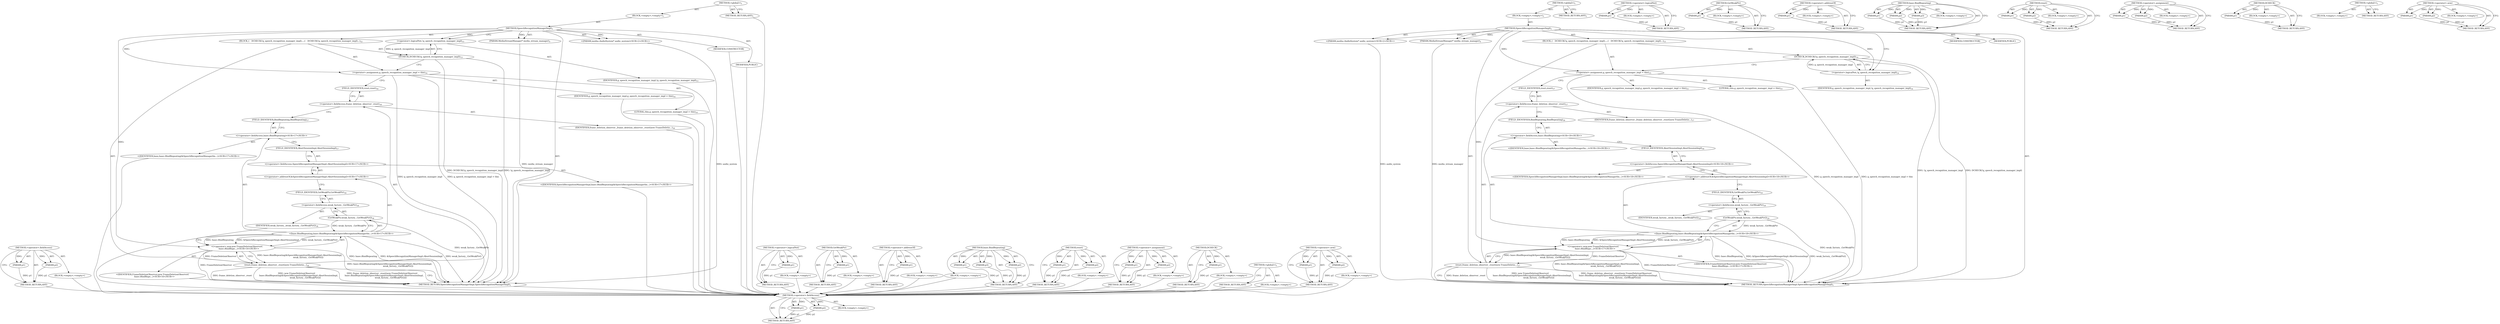 digraph "&lt;operator&gt;.new" {
vulnerable_81 [label=<(METHOD,&lt;operator&gt;.fieldAccess)>];
vulnerable_82 [label=<(PARAM,p1)>];
vulnerable_83 [label=<(PARAM,p2)>];
vulnerable_84 [label=<(BLOCK,&lt;empty&gt;,&lt;empty&gt;)>];
vulnerable_85 [label=<(METHOD_RETURN,ANY)>];
vulnerable_6 [label=<(METHOD,&lt;global&gt;)<SUB>1</SUB>>];
vulnerable_7 [label=<(BLOCK,&lt;empty&gt;,&lt;empty&gt;)<SUB>1</SUB>>];
vulnerable_8 [label=<(METHOD,SpeechRecognitionManagerImpl)<SUB>1</SUB>>];
vulnerable_9 [label="<(PARAM,media::AudioSystem* audio_system)<SUB>2</SUB>>"];
vulnerable_10 [label=<(PARAM,MediaStreamManager* media_stream_manager)<SUB>3</SUB>>];
vulnerable_11 [label=<(BLOCK,{
   DCHECK(!g_speech_recognition_manager_impl)...,{
   DCHECK(!g_speech_recognition_manager_impl)...)<SUB>12</SUB>>];
vulnerable_12 [label=<(DCHECK,DCHECK(!g_speech_recognition_manager_impl))<SUB>13</SUB>>];
vulnerable_13 [label=<(&lt;operator&gt;.logicalNot,!g_speech_recognition_manager_impl)<SUB>13</SUB>>];
vulnerable_14 [label=<(IDENTIFIER,g_speech_recognition_manager_impl,!g_speech_recognition_manager_impl)<SUB>13</SUB>>];
vulnerable_15 [label=<(&lt;operator&gt;.assignment,g_speech_recognition_manager_impl = this)<SUB>14</SUB>>];
vulnerable_16 [label=<(IDENTIFIER,g_speech_recognition_manager_impl,g_speech_recognition_manager_impl = this)<SUB>14</SUB>>];
vulnerable_17 [label=<(LITERAL,this,g_speech_recognition_manager_impl = this)<SUB>14</SUB>>];
vulnerable_18 [label=<(reset,frame_deletion_observer_.reset(new FrameDeletio...)<SUB>16</SUB>>];
vulnerable_19 [label=<(&lt;operator&gt;.fieldAccess,frame_deletion_observer_.reset)<SUB>16</SUB>>];
vulnerable_20 [label=<(IDENTIFIER,frame_deletion_observer_,frame_deletion_observer_.reset(new FrameDeletio...)<SUB>16</SUB>>];
vulnerable_21 [label=<(FIELD_IDENTIFIER,reset,reset)<SUB>16</SUB>>];
vulnerable_22 [label="<(&lt;operator&gt;.new,new FrameDeletionObserver(
      base::BindRepe...)<SUB>16</SUB>>"];
vulnerable_23 [label="<(IDENTIFIER,FrameDeletionObserver,new FrameDeletionObserver(
      base::BindRepe...)<SUB>16</SUB>>"];
vulnerable_24 [label="<(base.BindRepeating,base::BindRepeating(&amp;SpeechRecognitionManagerIm...)<SUB>17</SUB>>"];
vulnerable_25 [label="<(&lt;operator&gt;.fieldAccess,base::BindRepeating)<SUB>17</SUB>>"];
vulnerable_26 [label="<(IDENTIFIER,base,base::BindRepeating(&amp;SpeechRecognitionManagerIm...)<SUB>17</SUB>>"];
vulnerable_27 [label=<(FIELD_IDENTIFIER,BindRepeating,BindRepeating)<SUB>17</SUB>>];
vulnerable_28 [label="<(&lt;operator&gt;.addressOf,&amp;SpeechRecognitionManagerImpl::AbortSessionImpl)<SUB>17</SUB>>"];
vulnerable_29 [label="<(&lt;operator&gt;.fieldAccess,SpeechRecognitionManagerImpl::AbortSessionImpl)<SUB>17</SUB>>"];
vulnerable_30 [label="<(IDENTIFIER,SpeechRecognitionManagerImpl,base::BindRepeating(&amp;SpeechRecognitionManagerIm...)<SUB>17</SUB>>"];
vulnerable_31 [label=<(FIELD_IDENTIFIER,AbortSessionImpl,AbortSessionImpl)<SUB>17</SUB>>];
vulnerable_32 [label=<(GetWeakPtr,weak_factory_.GetWeakPtr())<SUB>18</SUB>>];
vulnerable_33 [label=<(&lt;operator&gt;.fieldAccess,weak_factory_.GetWeakPtr)<SUB>18</SUB>>];
vulnerable_34 [label=<(IDENTIFIER,weak_factory_,weak_factory_.GetWeakPtr())<SUB>18</SUB>>];
vulnerable_35 [label=<(FIELD_IDENTIFIER,GetWeakPtr,GetWeakPtr)<SUB>18</SUB>>];
vulnerable_36 [label=<(MODIFIER,CONSTRUCTOR)>];
vulnerable_37 [label=<(MODIFIER,PUBLIC)>];
vulnerable_38 [label=<(METHOD_RETURN,SpeechRecognitionManagerImpl.SpeechRecognitionManagerImpl)<SUB>1</SUB>>];
vulnerable_40 [label=<(METHOD_RETURN,ANY)<SUB>1</SUB>>];
vulnerable_67 [label=<(METHOD,&lt;operator&gt;.logicalNot)>];
vulnerable_68 [label=<(PARAM,p1)>];
vulnerable_69 [label=<(BLOCK,&lt;empty&gt;,&lt;empty&gt;)>];
vulnerable_70 [label=<(METHOD_RETURN,ANY)>];
vulnerable_101 [label=<(METHOD,GetWeakPtr)>];
vulnerable_102 [label=<(PARAM,p1)>];
vulnerable_103 [label=<(BLOCK,&lt;empty&gt;,&lt;empty&gt;)>];
vulnerable_104 [label=<(METHOD_RETURN,ANY)>];
vulnerable_97 [label=<(METHOD,&lt;operator&gt;.addressOf)>];
vulnerable_98 [label=<(PARAM,p1)>];
vulnerable_99 [label=<(BLOCK,&lt;empty&gt;,&lt;empty&gt;)>];
vulnerable_100 [label=<(METHOD_RETURN,ANY)>];
vulnerable_91 [label=<(METHOD,base.BindRepeating)>];
vulnerable_92 [label=<(PARAM,p1)>];
vulnerable_93 [label=<(PARAM,p2)>];
vulnerable_94 [label=<(PARAM,p3)>];
vulnerable_95 [label=<(BLOCK,&lt;empty&gt;,&lt;empty&gt;)>];
vulnerable_96 [label=<(METHOD_RETURN,ANY)>];
vulnerable_76 [label=<(METHOD,reset)>];
vulnerable_77 [label=<(PARAM,p1)>];
vulnerable_78 [label=<(PARAM,p2)>];
vulnerable_79 [label=<(BLOCK,&lt;empty&gt;,&lt;empty&gt;)>];
vulnerable_80 [label=<(METHOD_RETURN,ANY)>];
vulnerable_71 [label=<(METHOD,&lt;operator&gt;.assignment)>];
vulnerable_72 [label=<(PARAM,p1)>];
vulnerable_73 [label=<(PARAM,p2)>];
vulnerable_74 [label=<(BLOCK,&lt;empty&gt;,&lt;empty&gt;)>];
vulnerable_75 [label=<(METHOD_RETURN,ANY)>];
vulnerable_63 [label=<(METHOD,DCHECK)>];
vulnerable_64 [label=<(PARAM,p1)>];
vulnerable_65 [label=<(BLOCK,&lt;empty&gt;,&lt;empty&gt;)>];
vulnerable_66 [label=<(METHOD_RETURN,ANY)>];
vulnerable_57 [label=<(METHOD,&lt;global&gt;)<SUB>1</SUB>>];
vulnerable_58 [label=<(BLOCK,&lt;empty&gt;,&lt;empty&gt;)>];
vulnerable_59 [label=<(METHOD_RETURN,ANY)>];
vulnerable_86 [label=<(METHOD,&lt;operator&gt;.new)>];
vulnerable_87 [label=<(PARAM,p1)>];
vulnerable_88 [label=<(PARAM,p2)>];
vulnerable_89 [label=<(BLOCK,&lt;empty&gt;,&lt;empty&gt;)>];
vulnerable_90 [label=<(METHOD_RETURN,ANY)>];
fixed_81 [label=<(METHOD,&lt;operator&gt;.fieldAccess)>];
fixed_82 [label=<(PARAM,p1)>];
fixed_83 [label=<(PARAM,p2)>];
fixed_84 [label=<(BLOCK,&lt;empty&gt;,&lt;empty&gt;)>];
fixed_85 [label=<(METHOD_RETURN,ANY)>];
fixed_6 [label=<(METHOD,&lt;global&gt;)<SUB>1</SUB>>];
fixed_7 [label=<(BLOCK,&lt;empty&gt;,&lt;empty&gt;)<SUB>1</SUB>>];
fixed_8 [label=<(METHOD,SpeechRecognitionManagerImpl)<SUB>1</SUB>>];
fixed_9 [label="<(PARAM,media::AudioSystem* audio_system)<SUB>2</SUB>>"];
fixed_10 [label=<(PARAM,MediaStreamManager* media_stream_manager)<SUB>3</SUB>>];
fixed_11 [label=<(BLOCK,{
   DCHECK(!g_speech_recognition_manager_impl)...,{
   DCHECK(!g_speech_recognition_manager_impl)...)<SUB>13</SUB>>];
fixed_12 [label=<(DCHECK,DCHECK(!g_speech_recognition_manager_impl))<SUB>14</SUB>>];
fixed_13 [label=<(&lt;operator&gt;.logicalNot,!g_speech_recognition_manager_impl)<SUB>14</SUB>>];
fixed_14 [label=<(IDENTIFIER,g_speech_recognition_manager_impl,!g_speech_recognition_manager_impl)<SUB>14</SUB>>];
fixed_15 [label=<(&lt;operator&gt;.assignment,g_speech_recognition_manager_impl = this)<SUB>15</SUB>>];
fixed_16 [label=<(IDENTIFIER,g_speech_recognition_manager_impl,g_speech_recognition_manager_impl = this)<SUB>15</SUB>>];
fixed_17 [label=<(LITERAL,this,g_speech_recognition_manager_impl = this)<SUB>15</SUB>>];
fixed_18 [label=<(reset,frame_deletion_observer_.reset(new FrameDeletio...)<SUB>17</SUB>>];
fixed_19 [label=<(&lt;operator&gt;.fieldAccess,frame_deletion_observer_.reset)<SUB>17</SUB>>];
fixed_20 [label=<(IDENTIFIER,frame_deletion_observer_,frame_deletion_observer_.reset(new FrameDeletio...)<SUB>17</SUB>>];
fixed_21 [label=<(FIELD_IDENTIFIER,reset,reset)<SUB>17</SUB>>];
fixed_22 [label="<(&lt;operator&gt;.new,new FrameDeletionObserver(
      base::BindRepe...)<SUB>17</SUB>>"];
fixed_23 [label="<(IDENTIFIER,FrameDeletionObserver,new FrameDeletionObserver(
      base::BindRepe...)<SUB>17</SUB>>"];
fixed_24 [label="<(base.BindRepeating,base::BindRepeating(&amp;SpeechRecognitionManagerIm...)<SUB>18</SUB>>"];
fixed_25 [label="<(&lt;operator&gt;.fieldAccess,base::BindRepeating)<SUB>18</SUB>>"];
fixed_26 [label="<(IDENTIFIER,base,base::BindRepeating(&amp;SpeechRecognitionManagerIm...)<SUB>18</SUB>>"];
fixed_27 [label=<(FIELD_IDENTIFIER,BindRepeating,BindRepeating)<SUB>18</SUB>>];
fixed_28 [label="<(&lt;operator&gt;.addressOf,&amp;SpeechRecognitionManagerImpl::AbortSessionImpl)<SUB>18</SUB>>"];
fixed_29 [label="<(&lt;operator&gt;.fieldAccess,SpeechRecognitionManagerImpl::AbortSessionImpl)<SUB>18</SUB>>"];
fixed_30 [label="<(IDENTIFIER,SpeechRecognitionManagerImpl,base::BindRepeating(&amp;SpeechRecognitionManagerIm...)<SUB>18</SUB>>"];
fixed_31 [label=<(FIELD_IDENTIFIER,AbortSessionImpl,AbortSessionImpl)<SUB>18</SUB>>];
fixed_32 [label=<(GetWeakPtr,weak_factory_.GetWeakPtr())<SUB>19</SUB>>];
fixed_33 [label=<(&lt;operator&gt;.fieldAccess,weak_factory_.GetWeakPtr)<SUB>19</SUB>>];
fixed_34 [label=<(IDENTIFIER,weak_factory_,weak_factory_.GetWeakPtr())<SUB>19</SUB>>];
fixed_35 [label=<(FIELD_IDENTIFIER,GetWeakPtr,GetWeakPtr)<SUB>19</SUB>>];
fixed_36 [label=<(MODIFIER,CONSTRUCTOR)>];
fixed_37 [label=<(MODIFIER,PUBLIC)>];
fixed_38 [label=<(METHOD_RETURN,SpeechRecognitionManagerImpl.SpeechRecognitionManagerImpl)<SUB>1</SUB>>];
fixed_40 [label=<(METHOD_RETURN,ANY)<SUB>1</SUB>>];
fixed_67 [label=<(METHOD,&lt;operator&gt;.logicalNot)>];
fixed_68 [label=<(PARAM,p1)>];
fixed_69 [label=<(BLOCK,&lt;empty&gt;,&lt;empty&gt;)>];
fixed_70 [label=<(METHOD_RETURN,ANY)>];
fixed_101 [label=<(METHOD,GetWeakPtr)>];
fixed_102 [label=<(PARAM,p1)>];
fixed_103 [label=<(BLOCK,&lt;empty&gt;,&lt;empty&gt;)>];
fixed_104 [label=<(METHOD_RETURN,ANY)>];
fixed_97 [label=<(METHOD,&lt;operator&gt;.addressOf)>];
fixed_98 [label=<(PARAM,p1)>];
fixed_99 [label=<(BLOCK,&lt;empty&gt;,&lt;empty&gt;)>];
fixed_100 [label=<(METHOD_RETURN,ANY)>];
fixed_91 [label=<(METHOD,base.BindRepeating)>];
fixed_92 [label=<(PARAM,p1)>];
fixed_93 [label=<(PARAM,p2)>];
fixed_94 [label=<(PARAM,p3)>];
fixed_95 [label=<(BLOCK,&lt;empty&gt;,&lt;empty&gt;)>];
fixed_96 [label=<(METHOD_RETURN,ANY)>];
fixed_76 [label=<(METHOD,reset)>];
fixed_77 [label=<(PARAM,p1)>];
fixed_78 [label=<(PARAM,p2)>];
fixed_79 [label=<(BLOCK,&lt;empty&gt;,&lt;empty&gt;)>];
fixed_80 [label=<(METHOD_RETURN,ANY)>];
fixed_71 [label=<(METHOD,&lt;operator&gt;.assignment)>];
fixed_72 [label=<(PARAM,p1)>];
fixed_73 [label=<(PARAM,p2)>];
fixed_74 [label=<(BLOCK,&lt;empty&gt;,&lt;empty&gt;)>];
fixed_75 [label=<(METHOD_RETURN,ANY)>];
fixed_63 [label=<(METHOD,DCHECK)>];
fixed_64 [label=<(PARAM,p1)>];
fixed_65 [label=<(BLOCK,&lt;empty&gt;,&lt;empty&gt;)>];
fixed_66 [label=<(METHOD_RETURN,ANY)>];
fixed_57 [label=<(METHOD,&lt;global&gt;)<SUB>1</SUB>>];
fixed_58 [label=<(BLOCK,&lt;empty&gt;,&lt;empty&gt;)>];
fixed_59 [label=<(METHOD_RETURN,ANY)>];
fixed_86 [label=<(METHOD,&lt;operator&gt;.new)>];
fixed_87 [label=<(PARAM,p1)>];
fixed_88 [label=<(PARAM,p2)>];
fixed_89 [label=<(BLOCK,&lt;empty&gt;,&lt;empty&gt;)>];
fixed_90 [label=<(METHOD_RETURN,ANY)>];
vulnerable_81 -> vulnerable_82  [key=0, label="AST: "];
vulnerable_81 -> vulnerable_82  [key=1, label="DDG: "];
vulnerable_81 -> vulnerable_84  [key=0, label="AST: "];
vulnerable_81 -> vulnerable_83  [key=0, label="AST: "];
vulnerable_81 -> vulnerable_83  [key=1, label="DDG: "];
vulnerable_81 -> vulnerable_85  [key=0, label="AST: "];
vulnerable_81 -> vulnerable_85  [key=1, label="CFG: "];
vulnerable_82 -> vulnerable_85  [key=0, label="DDG: p1"];
vulnerable_83 -> vulnerable_85  [key=0, label="DDG: p2"];
vulnerable_84 -> fixed_81  [key=0];
vulnerable_85 -> fixed_81  [key=0];
vulnerable_6 -> vulnerable_7  [key=0, label="AST: "];
vulnerable_6 -> vulnerable_40  [key=0, label="AST: "];
vulnerable_6 -> vulnerable_40  [key=1, label="CFG: "];
vulnerable_7 -> vulnerable_8  [key=0, label="AST: "];
vulnerable_8 -> vulnerable_9  [key=0, label="AST: "];
vulnerable_8 -> vulnerable_9  [key=1, label="DDG: "];
vulnerable_8 -> vulnerable_10  [key=0, label="AST: "];
vulnerable_8 -> vulnerable_10  [key=1, label="DDG: "];
vulnerable_8 -> vulnerable_11  [key=0, label="AST: "];
vulnerable_8 -> vulnerable_36  [key=0, label="AST: "];
vulnerable_8 -> vulnerable_37  [key=0, label="AST: "];
vulnerable_8 -> vulnerable_38  [key=0, label="AST: "];
vulnerable_8 -> vulnerable_13  [key=0, label="CFG: "];
vulnerable_8 -> vulnerable_13  [key=1, label="DDG: "];
vulnerable_8 -> vulnerable_15  [key=0, label="DDG: "];
vulnerable_8 -> vulnerable_22  [key=0, label="DDG: "];
vulnerable_9 -> vulnerable_38  [key=0, label="DDG: audio_system"];
vulnerable_10 -> vulnerable_38  [key=0, label="DDG: media_stream_manager"];
vulnerable_11 -> vulnerable_12  [key=0, label="AST: "];
vulnerable_11 -> vulnerable_15  [key=0, label="AST: "];
vulnerable_11 -> vulnerable_18  [key=0, label="AST: "];
vulnerable_12 -> vulnerable_13  [key=0, label="AST: "];
vulnerable_12 -> vulnerable_15  [key=0, label="CFG: "];
vulnerable_12 -> vulnerable_38  [key=0, label="DDG: !g_speech_recognition_manager_impl"];
vulnerable_12 -> vulnerable_38  [key=1, label="DDG: DCHECK(!g_speech_recognition_manager_impl)"];
vulnerable_13 -> vulnerable_14  [key=0, label="AST: "];
vulnerable_13 -> vulnerable_12  [key=0, label="CFG: "];
vulnerable_13 -> vulnerable_12  [key=1, label="DDG: g_speech_recognition_manager_impl"];
vulnerable_14 -> fixed_81  [key=0];
vulnerable_15 -> vulnerable_16  [key=0, label="AST: "];
vulnerable_15 -> vulnerable_17  [key=0, label="AST: "];
vulnerable_15 -> vulnerable_21  [key=0, label="CFG: "];
vulnerable_15 -> vulnerable_38  [key=0, label="DDG: g_speech_recognition_manager_impl"];
vulnerable_15 -> vulnerable_38  [key=1, label="DDG: g_speech_recognition_manager_impl = this"];
vulnerable_16 -> fixed_81  [key=0];
vulnerable_17 -> fixed_81  [key=0];
vulnerable_18 -> vulnerable_19  [key=0, label="AST: "];
vulnerable_18 -> vulnerable_22  [key=0, label="AST: "];
vulnerable_18 -> vulnerable_38  [key=0, label="CFG: "];
vulnerable_18 -> vulnerable_38  [key=1, label="DDG: frame_deletion_observer_.reset"];
vulnerable_18 -> vulnerable_38  [key=2, label="DDG: new FrameDeletionObserver(
      base::BindRepeating(&amp;SpeechRecognitionManagerImpl::AbortSessionImpl,
                          weak_factory_.GetWeakPtr()))"];
vulnerable_18 -> vulnerable_38  [key=3, label="DDG: frame_deletion_observer_.reset(new FrameDeletionObserver(
      base::BindRepeating(&amp;SpeechRecognitionManagerImpl::AbortSessionImpl,
                          weak_factory_.GetWeakPtr())))"];
vulnerable_19 -> vulnerable_20  [key=0, label="AST: "];
vulnerable_19 -> vulnerable_21  [key=0, label="AST: "];
vulnerable_19 -> vulnerable_27  [key=0, label="CFG: "];
vulnerable_20 -> fixed_81  [key=0];
vulnerable_21 -> vulnerable_19  [key=0, label="CFG: "];
vulnerable_22 -> vulnerable_23  [key=0, label="AST: "];
vulnerable_22 -> vulnerable_24  [key=0, label="AST: "];
vulnerable_22 -> vulnerable_18  [key=0, label="CFG: "];
vulnerable_22 -> vulnerable_18  [key=1, label="DDG: FrameDeletionObserver"];
vulnerable_22 -> vulnerable_18  [key=2, label="DDG: base::BindRepeating(&amp;SpeechRecognitionManagerImpl::AbortSessionImpl,
                          weak_factory_.GetWeakPtr())"];
vulnerable_22 -> vulnerable_38  [key=0, label="DDG: base::BindRepeating(&amp;SpeechRecognitionManagerImpl::AbortSessionImpl,
                          weak_factory_.GetWeakPtr())"];
vulnerable_22 -> vulnerable_38  [key=1, label="DDG: FrameDeletionObserver"];
vulnerable_23 -> fixed_81  [key=0];
vulnerable_24 -> vulnerable_25  [key=0, label="AST: "];
vulnerable_24 -> vulnerable_28  [key=0, label="AST: "];
vulnerable_24 -> vulnerable_32  [key=0, label="AST: "];
vulnerable_24 -> vulnerable_22  [key=0, label="CFG: "];
vulnerable_24 -> vulnerable_22  [key=1, label="DDG: base::BindRepeating"];
vulnerable_24 -> vulnerable_22  [key=2, label="DDG: &amp;SpeechRecognitionManagerImpl::AbortSessionImpl"];
vulnerable_24 -> vulnerable_22  [key=3, label="DDG: weak_factory_.GetWeakPtr()"];
vulnerable_24 -> vulnerable_38  [key=0, label="DDG: base::BindRepeating"];
vulnerable_24 -> vulnerable_38  [key=1, label="DDG: &amp;SpeechRecognitionManagerImpl::AbortSessionImpl"];
vulnerable_24 -> vulnerable_38  [key=2, label="DDG: weak_factory_.GetWeakPtr()"];
vulnerable_25 -> vulnerable_26  [key=0, label="AST: "];
vulnerable_25 -> vulnerable_27  [key=0, label="AST: "];
vulnerable_25 -> vulnerable_31  [key=0, label="CFG: "];
vulnerable_26 -> fixed_81  [key=0];
vulnerable_27 -> vulnerable_25  [key=0, label="CFG: "];
vulnerable_28 -> vulnerable_29  [key=0, label="AST: "];
vulnerable_28 -> vulnerable_35  [key=0, label="CFG: "];
vulnerable_29 -> vulnerable_30  [key=0, label="AST: "];
vulnerable_29 -> vulnerable_31  [key=0, label="AST: "];
vulnerable_29 -> vulnerable_28  [key=0, label="CFG: "];
vulnerable_30 -> fixed_81  [key=0];
vulnerable_31 -> vulnerable_29  [key=0, label="CFG: "];
vulnerable_32 -> vulnerable_33  [key=0, label="AST: "];
vulnerable_32 -> vulnerable_24  [key=0, label="CFG: "];
vulnerable_32 -> vulnerable_24  [key=1, label="DDG: weak_factory_.GetWeakPtr"];
vulnerable_32 -> vulnerable_38  [key=0, label="DDG: weak_factory_.GetWeakPtr"];
vulnerable_33 -> vulnerable_34  [key=0, label="AST: "];
vulnerable_33 -> vulnerable_35  [key=0, label="AST: "];
vulnerable_33 -> vulnerable_32  [key=0, label="CFG: "];
vulnerable_34 -> fixed_81  [key=0];
vulnerable_35 -> vulnerable_33  [key=0, label="CFG: "];
vulnerable_36 -> fixed_81  [key=0];
vulnerable_37 -> fixed_81  [key=0];
vulnerable_38 -> fixed_81  [key=0];
vulnerable_40 -> fixed_81  [key=0];
vulnerable_67 -> vulnerable_68  [key=0, label="AST: "];
vulnerable_67 -> vulnerable_68  [key=1, label="DDG: "];
vulnerable_67 -> vulnerable_69  [key=0, label="AST: "];
vulnerable_67 -> vulnerable_70  [key=0, label="AST: "];
vulnerable_67 -> vulnerable_70  [key=1, label="CFG: "];
vulnerable_68 -> vulnerable_70  [key=0, label="DDG: p1"];
vulnerable_69 -> fixed_81  [key=0];
vulnerable_70 -> fixed_81  [key=0];
vulnerable_101 -> vulnerable_102  [key=0, label="AST: "];
vulnerable_101 -> vulnerable_102  [key=1, label="DDG: "];
vulnerable_101 -> vulnerable_103  [key=0, label="AST: "];
vulnerable_101 -> vulnerable_104  [key=0, label="AST: "];
vulnerable_101 -> vulnerable_104  [key=1, label="CFG: "];
vulnerable_102 -> vulnerable_104  [key=0, label="DDG: p1"];
vulnerable_103 -> fixed_81  [key=0];
vulnerable_104 -> fixed_81  [key=0];
vulnerable_97 -> vulnerable_98  [key=0, label="AST: "];
vulnerable_97 -> vulnerable_98  [key=1, label="DDG: "];
vulnerable_97 -> vulnerable_99  [key=0, label="AST: "];
vulnerable_97 -> vulnerable_100  [key=0, label="AST: "];
vulnerable_97 -> vulnerable_100  [key=1, label="CFG: "];
vulnerable_98 -> vulnerable_100  [key=0, label="DDG: p1"];
vulnerable_99 -> fixed_81  [key=0];
vulnerable_100 -> fixed_81  [key=0];
vulnerable_91 -> vulnerable_92  [key=0, label="AST: "];
vulnerable_91 -> vulnerable_92  [key=1, label="DDG: "];
vulnerable_91 -> vulnerable_95  [key=0, label="AST: "];
vulnerable_91 -> vulnerable_93  [key=0, label="AST: "];
vulnerable_91 -> vulnerable_93  [key=1, label="DDG: "];
vulnerable_91 -> vulnerable_96  [key=0, label="AST: "];
vulnerable_91 -> vulnerable_96  [key=1, label="CFG: "];
vulnerable_91 -> vulnerable_94  [key=0, label="AST: "];
vulnerable_91 -> vulnerable_94  [key=1, label="DDG: "];
vulnerable_92 -> vulnerable_96  [key=0, label="DDG: p1"];
vulnerable_93 -> vulnerable_96  [key=0, label="DDG: p2"];
vulnerable_94 -> vulnerable_96  [key=0, label="DDG: p3"];
vulnerable_95 -> fixed_81  [key=0];
vulnerable_96 -> fixed_81  [key=0];
vulnerable_76 -> vulnerable_77  [key=0, label="AST: "];
vulnerable_76 -> vulnerable_77  [key=1, label="DDG: "];
vulnerable_76 -> vulnerable_79  [key=0, label="AST: "];
vulnerable_76 -> vulnerable_78  [key=0, label="AST: "];
vulnerable_76 -> vulnerable_78  [key=1, label="DDG: "];
vulnerable_76 -> vulnerable_80  [key=0, label="AST: "];
vulnerable_76 -> vulnerable_80  [key=1, label="CFG: "];
vulnerable_77 -> vulnerable_80  [key=0, label="DDG: p1"];
vulnerable_78 -> vulnerable_80  [key=0, label="DDG: p2"];
vulnerable_79 -> fixed_81  [key=0];
vulnerable_80 -> fixed_81  [key=0];
vulnerable_71 -> vulnerable_72  [key=0, label="AST: "];
vulnerable_71 -> vulnerable_72  [key=1, label="DDG: "];
vulnerable_71 -> vulnerable_74  [key=0, label="AST: "];
vulnerable_71 -> vulnerable_73  [key=0, label="AST: "];
vulnerable_71 -> vulnerable_73  [key=1, label="DDG: "];
vulnerable_71 -> vulnerable_75  [key=0, label="AST: "];
vulnerable_71 -> vulnerable_75  [key=1, label="CFG: "];
vulnerable_72 -> vulnerable_75  [key=0, label="DDG: p1"];
vulnerable_73 -> vulnerable_75  [key=0, label="DDG: p2"];
vulnerable_74 -> fixed_81  [key=0];
vulnerable_75 -> fixed_81  [key=0];
vulnerable_63 -> vulnerable_64  [key=0, label="AST: "];
vulnerable_63 -> vulnerable_64  [key=1, label="DDG: "];
vulnerable_63 -> vulnerable_65  [key=0, label="AST: "];
vulnerable_63 -> vulnerable_66  [key=0, label="AST: "];
vulnerable_63 -> vulnerable_66  [key=1, label="CFG: "];
vulnerable_64 -> vulnerable_66  [key=0, label="DDG: p1"];
vulnerable_65 -> fixed_81  [key=0];
vulnerable_66 -> fixed_81  [key=0];
vulnerable_57 -> vulnerable_58  [key=0, label="AST: "];
vulnerable_57 -> vulnerable_59  [key=0, label="AST: "];
vulnerable_57 -> vulnerable_59  [key=1, label="CFG: "];
vulnerable_58 -> fixed_81  [key=0];
vulnerable_59 -> fixed_81  [key=0];
vulnerable_86 -> vulnerable_87  [key=0, label="AST: "];
vulnerable_86 -> vulnerable_87  [key=1, label="DDG: "];
vulnerable_86 -> vulnerable_89  [key=0, label="AST: "];
vulnerable_86 -> vulnerable_88  [key=0, label="AST: "];
vulnerable_86 -> vulnerable_88  [key=1, label="DDG: "];
vulnerable_86 -> vulnerable_90  [key=0, label="AST: "];
vulnerable_86 -> vulnerable_90  [key=1, label="CFG: "];
vulnerable_87 -> vulnerable_90  [key=0, label="DDG: p1"];
vulnerable_88 -> vulnerable_90  [key=0, label="DDG: p2"];
vulnerable_89 -> fixed_81  [key=0];
vulnerable_90 -> fixed_81  [key=0];
fixed_81 -> fixed_82  [key=0, label="AST: "];
fixed_81 -> fixed_82  [key=1, label="DDG: "];
fixed_81 -> fixed_84  [key=0, label="AST: "];
fixed_81 -> fixed_83  [key=0, label="AST: "];
fixed_81 -> fixed_83  [key=1, label="DDG: "];
fixed_81 -> fixed_85  [key=0, label="AST: "];
fixed_81 -> fixed_85  [key=1, label="CFG: "];
fixed_82 -> fixed_85  [key=0, label="DDG: p1"];
fixed_83 -> fixed_85  [key=0, label="DDG: p2"];
fixed_6 -> fixed_7  [key=0, label="AST: "];
fixed_6 -> fixed_40  [key=0, label="AST: "];
fixed_6 -> fixed_40  [key=1, label="CFG: "];
fixed_7 -> fixed_8  [key=0, label="AST: "];
fixed_8 -> fixed_9  [key=0, label="AST: "];
fixed_8 -> fixed_9  [key=1, label="DDG: "];
fixed_8 -> fixed_10  [key=0, label="AST: "];
fixed_8 -> fixed_10  [key=1, label="DDG: "];
fixed_8 -> fixed_11  [key=0, label="AST: "];
fixed_8 -> fixed_36  [key=0, label="AST: "];
fixed_8 -> fixed_37  [key=0, label="AST: "];
fixed_8 -> fixed_38  [key=0, label="AST: "];
fixed_8 -> fixed_13  [key=0, label="CFG: "];
fixed_8 -> fixed_13  [key=1, label="DDG: "];
fixed_8 -> fixed_15  [key=0, label="DDG: "];
fixed_8 -> fixed_22  [key=0, label="DDG: "];
fixed_9 -> fixed_38  [key=0, label="DDG: audio_system"];
fixed_10 -> fixed_38  [key=0, label="DDG: media_stream_manager"];
fixed_11 -> fixed_12  [key=0, label="AST: "];
fixed_11 -> fixed_15  [key=0, label="AST: "];
fixed_11 -> fixed_18  [key=0, label="AST: "];
fixed_12 -> fixed_13  [key=0, label="AST: "];
fixed_12 -> fixed_15  [key=0, label="CFG: "];
fixed_12 -> fixed_38  [key=0, label="DDG: !g_speech_recognition_manager_impl"];
fixed_12 -> fixed_38  [key=1, label="DDG: DCHECK(!g_speech_recognition_manager_impl)"];
fixed_13 -> fixed_14  [key=0, label="AST: "];
fixed_13 -> fixed_12  [key=0, label="CFG: "];
fixed_13 -> fixed_12  [key=1, label="DDG: g_speech_recognition_manager_impl"];
fixed_15 -> fixed_16  [key=0, label="AST: "];
fixed_15 -> fixed_17  [key=0, label="AST: "];
fixed_15 -> fixed_21  [key=0, label="CFG: "];
fixed_15 -> fixed_38  [key=0, label="DDG: g_speech_recognition_manager_impl"];
fixed_15 -> fixed_38  [key=1, label="DDG: g_speech_recognition_manager_impl = this"];
fixed_18 -> fixed_19  [key=0, label="AST: "];
fixed_18 -> fixed_22  [key=0, label="AST: "];
fixed_18 -> fixed_38  [key=0, label="CFG: "];
fixed_18 -> fixed_38  [key=1, label="DDG: frame_deletion_observer_.reset"];
fixed_18 -> fixed_38  [key=2, label="DDG: new FrameDeletionObserver(
      base::BindRepeating(&amp;SpeechRecognitionManagerImpl::AbortSessionImpl,
                          weak_factory_.GetWeakPtr()))"];
fixed_18 -> fixed_38  [key=3, label="DDG: frame_deletion_observer_.reset(new FrameDeletionObserver(
      base::BindRepeating(&amp;SpeechRecognitionManagerImpl::AbortSessionImpl,
                          weak_factory_.GetWeakPtr())))"];
fixed_19 -> fixed_20  [key=0, label="AST: "];
fixed_19 -> fixed_21  [key=0, label="AST: "];
fixed_19 -> fixed_27  [key=0, label="CFG: "];
fixed_21 -> fixed_19  [key=0, label="CFG: "];
fixed_22 -> fixed_23  [key=0, label="AST: "];
fixed_22 -> fixed_24  [key=0, label="AST: "];
fixed_22 -> fixed_18  [key=0, label="CFG: "];
fixed_22 -> fixed_18  [key=1, label="DDG: FrameDeletionObserver"];
fixed_22 -> fixed_18  [key=2, label="DDG: base::BindRepeating(&amp;SpeechRecognitionManagerImpl::AbortSessionImpl,
                          weak_factory_.GetWeakPtr())"];
fixed_22 -> fixed_38  [key=0, label="DDG: base::BindRepeating(&amp;SpeechRecognitionManagerImpl::AbortSessionImpl,
                          weak_factory_.GetWeakPtr())"];
fixed_22 -> fixed_38  [key=1, label="DDG: FrameDeletionObserver"];
fixed_24 -> fixed_25  [key=0, label="AST: "];
fixed_24 -> fixed_28  [key=0, label="AST: "];
fixed_24 -> fixed_32  [key=0, label="AST: "];
fixed_24 -> fixed_22  [key=0, label="CFG: "];
fixed_24 -> fixed_22  [key=1, label="DDG: base::BindRepeating"];
fixed_24 -> fixed_22  [key=2, label="DDG: &amp;SpeechRecognitionManagerImpl::AbortSessionImpl"];
fixed_24 -> fixed_22  [key=3, label="DDG: weak_factory_.GetWeakPtr()"];
fixed_24 -> fixed_38  [key=0, label="DDG: base::BindRepeating"];
fixed_24 -> fixed_38  [key=1, label="DDG: &amp;SpeechRecognitionManagerImpl::AbortSessionImpl"];
fixed_24 -> fixed_38  [key=2, label="DDG: weak_factory_.GetWeakPtr()"];
fixed_25 -> fixed_26  [key=0, label="AST: "];
fixed_25 -> fixed_27  [key=0, label="AST: "];
fixed_25 -> fixed_31  [key=0, label="CFG: "];
fixed_27 -> fixed_25  [key=0, label="CFG: "];
fixed_28 -> fixed_29  [key=0, label="AST: "];
fixed_28 -> fixed_35  [key=0, label="CFG: "];
fixed_29 -> fixed_30  [key=0, label="AST: "];
fixed_29 -> fixed_31  [key=0, label="AST: "];
fixed_29 -> fixed_28  [key=0, label="CFG: "];
fixed_31 -> fixed_29  [key=0, label="CFG: "];
fixed_32 -> fixed_33  [key=0, label="AST: "];
fixed_32 -> fixed_24  [key=0, label="CFG: "];
fixed_32 -> fixed_24  [key=1, label="DDG: weak_factory_.GetWeakPtr"];
fixed_32 -> fixed_38  [key=0, label="DDG: weak_factory_.GetWeakPtr"];
fixed_33 -> fixed_34  [key=0, label="AST: "];
fixed_33 -> fixed_35  [key=0, label="AST: "];
fixed_33 -> fixed_32  [key=0, label="CFG: "];
fixed_35 -> fixed_33  [key=0, label="CFG: "];
fixed_67 -> fixed_68  [key=0, label="AST: "];
fixed_67 -> fixed_68  [key=1, label="DDG: "];
fixed_67 -> fixed_69  [key=0, label="AST: "];
fixed_67 -> fixed_70  [key=0, label="AST: "];
fixed_67 -> fixed_70  [key=1, label="CFG: "];
fixed_68 -> fixed_70  [key=0, label="DDG: p1"];
fixed_101 -> fixed_102  [key=0, label="AST: "];
fixed_101 -> fixed_102  [key=1, label="DDG: "];
fixed_101 -> fixed_103  [key=0, label="AST: "];
fixed_101 -> fixed_104  [key=0, label="AST: "];
fixed_101 -> fixed_104  [key=1, label="CFG: "];
fixed_102 -> fixed_104  [key=0, label="DDG: p1"];
fixed_97 -> fixed_98  [key=0, label="AST: "];
fixed_97 -> fixed_98  [key=1, label="DDG: "];
fixed_97 -> fixed_99  [key=0, label="AST: "];
fixed_97 -> fixed_100  [key=0, label="AST: "];
fixed_97 -> fixed_100  [key=1, label="CFG: "];
fixed_98 -> fixed_100  [key=0, label="DDG: p1"];
fixed_91 -> fixed_92  [key=0, label="AST: "];
fixed_91 -> fixed_92  [key=1, label="DDG: "];
fixed_91 -> fixed_95  [key=0, label="AST: "];
fixed_91 -> fixed_93  [key=0, label="AST: "];
fixed_91 -> fixed_93  [key=1, label="DDG: "];
fixed_91 -> fixed_96  [key=0, label="AST: "];
fixed_91 -> fixed_96  [key=1, label="CFG: "];
fixed_91 -> fixed_94  [key=0, label="AST: "];
fixed_91 -> fixed_94  [key=1, label="DDG: "];
fixed_92 -> fixed_96  [key=0, label="DDG: p1"];
fixed_93 -> fixed_96  [key=0, label="DDG: p2"];
fixed_94 -> fixed_96  [key=0, label="DDG: p3"];
fixed_76 -> fixed_77  [key=0, label="AST: "];
fixed_76 -> fixed_77  [key=1, label="DDG: "];
fixed_76 -> fixed_79  [key=0, label="AST: "];
fixed_76 -> fixed_78  [key=0, label="AST: "];
fixed_76 -> fixed_78  [key=1, label="DDG: "];
fixed_76 -> fixed_80  [key=0, label="AST: "];
fixed_76 -> fixed_80  [key=1, label="CFG: "];
fixed_77 -> fixed_80  [key=0, label="DDG: p1"];
fixed_78 -> fixed_80  [key=0, label="DDG: p2"];
fixed_71 -> fixed_72  [key=0, label="AST: "];
fixed_71 -> fixed_72  [key=1, label="DDG: "];
fixed_71 -> fixed_74  [key=0, label="AST: "];
fixed_71 -> fixed_73  [key=0, label="AST: "];
fixed_71 -> fixed_73  [key=1, label="DDG: "];
fixed_71 -> fixed_75  [key=0, label="AST: "];
fixed_71 -> fixed_75  [key=1, label="CFG: "];
fixed_72 -> fixed_75  [key=0, label="DDG: p1"];
fixed_73 -> fixed_75  [key=0, label="DDG: p2"];
fixed_63 -> fixed_64  [key=0, label="AST: "];
fixed_63 -> fixed_64  [key=1, label="DDG: "];
fixed_63 -> fixed_65  [key=0, label="AST: "];
fixed_63 -> fixed_66  [key=0, label="AST: "];
fixed_63 -> fixed_66  [key=1, label="CFG: "];
fixed_64 -> fixed_66  [key=0, label="DDG: p1"];
fixed_57 -> fixed_58  [key=0, label="AST: "];
fixed_57 -> fixed_59  [key=0, label="AST: "];
fixed_57 -> fixed_59  [key=1, label="CFG: "];
fixed_86 -> fixed_87  [key=0, label="AST: "];
fixed_86 -> fixed_87  [key=1, label="DDG: "];
fixed_86 -> fixed_89  [key=0, label="AST: "];
fixed_86 -> fixed_88  [key=0, label="AST: "];
fixed_86 -> fixed_88  [key=1, label="DDG: "];
fixed_86 -> fixed_90  [key=0, label="AST: "];
fixed_86 -> fixed_90  [key=1, label="CFG: "];
fixed_87 -> fixed_90  [key=0, label="DDG: p1"];
fixed_88 -> fixed_90  [key=0, label="DDG: p2"];
}

